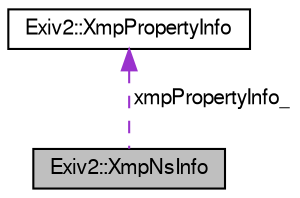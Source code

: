 digraph "Exiv2::XmpNsInfo"
{
  edge [fontname="FreeSans",fontsize="10",labelfontname="FreeSans",labelfontsize="10"];
  node [fontname="FreeSans",fontsize="10",shape=record];
  Node1 [label="Exiv2::XmpNsInfo",height=0.2,width=0.4,color="black", fillcolor="grey75", style="filled" fontcolor="black"];
  Node2 -> Node1 [dir="back",color="darkorchid3",fontsize="10",style="dashed",label=" xmpPropertyInfo_" ,fontname="FreeSans"];
  Node2 [label="Exiv2::XmpPropertyInfo",height=0.2,width=0.4,color="black", fillcolor="white", style="filled",URL="$structExiv2_1_1XmpPropertyInfo.html",tooltip="Information about one XMP property. "];
}

